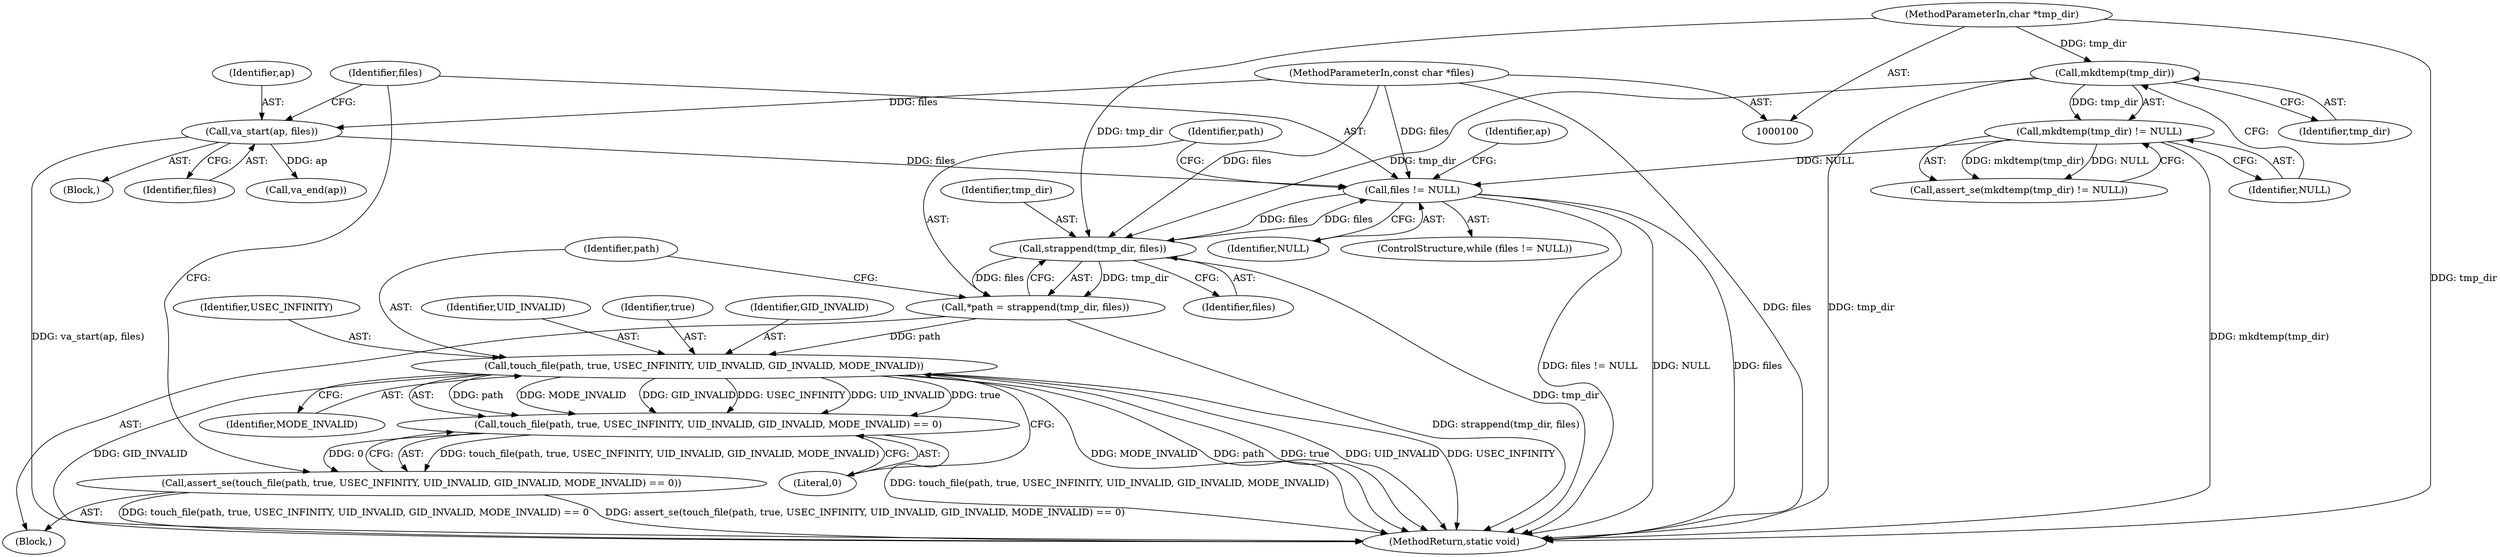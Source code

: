 digraph "0_systemd_ee735086f8670be1591fa9593e80dd60163a7a2f_3@pointer" {
"1000114" [label="(Call,files != NULL)"];
"1000121" [label="(Call,strappend(tmp_dir, files))"];
"1000107" [label="(Call,mkdtemp(tmp_dir))"];
"1000101" [label="(MethodParameterIn,char *tmp_dir)"];
"1000114" [label="(Call,files != NULL)"];
"1000110" [label="(Call,va_start(ap, files))"];
"1000102" [label="(MethodParameterIn,const char *files)"];
"1000106" [label="(Call,mkdtemp(tmp_dir) != NULL)"];
"1000119" [label="(Call,*path = strappend(tmp_dir, files))"];
"1000126" [label="(Call,touch_file(path, true, USEC_INFINITY, UID_INVALID, GID_INVALID, MODE_INVALID))"];
"1000125" [label="(Call,touch_file(path, true, USEC_INFINITY, UID_INVALID, GID_INVALID, MODE_INVALID) == 0)"];
"1000124" [label="(Call,assert_se(touch_file(path, true, USEC_INFINITY, UID_INVALID, GID_INVALID, MODE_INVALID) == 0))"];
"1000108" [label="(Identifier,tmp_dir)"];
"1000116" [label="(Identifier,NULL)"];
"1000105" [label="(Call,assert_se(mkdtemp(tmp_dir) != NULL))"];
"1000114" [label="(Call,files != NULL)"];
"1000112" [label="(Identifier,files)"];
"1000126" [label="(Call,touch_file(path, true, USEC_INFINITY, UID_INVALID, GID_INVALID, MODE_INVALID))"];
"1000131" [label="(Identifier,GID_INVALID)"];
"1000124" [label="(Call,assert_se(touch_file(path, true, USEC_INFINITY, UID_INVALID, GID_INVALID, MODE_INVALID) == 0))"];
"1000107" [label="(Call,mkdtemp(tmp_dir))"];
"1000129" [label="(Identifier,USEC_INFINITY)"];
"1000127" [label="(Identifier,path)"];
"1000102" [label="(MethodParameterIn,const char *files)"];
"1000110" [label="(Call,va_start(ap, files))"];
"1000106" [label="(Call,mkdtemp(tmp_dir) != NULL)"];
"1000134" [label="(Call,va_end(ap))"];
"1000119" [label="(Call,*path = strappend(tmp_dir, files))"];
"1000125" [label="(Call,touch_file(path, true, USEC_INFINITY, UID_INVALID, GID_INVALID, MODE_INVALID) == 0)"];
"1000130" [label="(Identifier,UID_INVALID)"];
"1000133" [label="(Literal,0)"];
"1000135" [label="(Identifier,ap)"];
"1000101" [label="(MethodParameterIn,char *tmp_dir)"];
"1000117" [label="(Block,)"];
"1000123" [label="(Identifier,files)"];
"1000122" [label="(Identifier,tmp_dir)"];
"1000109" [label="(Identifier,NULL)"];
"1000115" [label="(Identifier,files)"];
"1000103" [label="(Block,)"];
"1000111" [label="(Identifier,ap)"];
"1000121" [label="(Call,strappend(tmp_dir, files))"];
"1000132" [label="(Identifier,MODE_INVALID)"];
"1000113" [label="(ControlStructure,while (files != NULL))"];
"1000128" [label="(Identifier,true)"];
"1000136" [label="(MethodReturn,static void)"];
"1000120" [label="(Identifier,path)"];
"1000114" -> "1000113"  [label="AST: "];
"1000114" -> "1000116"  [label="CFG: "];
"1000115" -> "1000114"  [label="AST: "];
"1000116" -> "1000114"  [label="AST: "];
"1000120" -> "1000114"  [label="CFG: "];
"1000135" -> "1000114"  [label="CFG: "];
"1000114" -> "1000136"  [label="DDG: files != NULL"];
"1000114" -> "1000136"  [label="DDG: NULL"];
"1000114" -> "1000136"  [label="DDG: files"];
"1000121" -> "1000114"  [label="DDG: files"];
"1000110" -> "1000114"  [label="DDG: files"];
"1000102" -> "1000114"  [label="DDG: files"];
"1000106" -> "1000114"  [label="DDG: NULL"];
"1000114" -> "1000121"  [label="DDG: files"];
"1000121" -> "1000119"  [label="AST: "];
"1000121" -> "1000123"  [label="CFG: "];
"1000122" -> "1000121"  [label="AST: "];
"1000123" -> "1000121"  [label="AST: "];
"1000119" -> "1000121"  [label="CFG: "];
"1000121" -> "1000136"  [label="DDG: tmp_dir"];
"1000121" -> "1000119"  [label="DDG: tmp_dir"];
"1000121" -> "1000119"  [label="DDG: files"];
"1000107" -> "1000121"  [label="DDG: tmp_dir"];
"1000101" -> "1000121"  [label="DDG: tmp_dir"];
"1000102" -> "1000121"  [label="DDG: files"];
"1000107" -> "1000106"  [label="AST: "];
"1000107" -> "1000108"  [label="CFG: "];
"1000108" -> "1000107"  [label="AST: "];
"1000109" -> "1000107"  [label="CFG: "];
"1000107" -> "1000136"  [label="DDG: tmp_dir"];
"1000107" -> "1000106"  [label="DDG: tmp_dir"];
"1000101" -> "1000107"  [label="DDG: tmp_dir"];
"1000101" -> "1000100"  [label="AST: "];
"1000101" -> "1000136"  [label="DDG: tmp_dir"];
"1000110" -> "1000103"  [label="AST: "];
"1000110" -> "1000112"  [label="CFG: "];
"1000111" -> "1000110"  [label="AST: "];
"1000112" -> "1000110"  [label="AST: "];
"1000115" -> "1000110"  [label="CFG: "];
"1000110" -> "1000136"  [label="DDG: va_start(ap, files)"];
"1000102" -> "1000110"  [label="DDG: files"];
"1000110" -> "1000134"  [label="DDG: ap"];
"1000102" -> "1000100"  [label="AST: "];
"1000102" -> "1000136"  [label="DDG: files"];
"1000106" -> "1000105"  [label="AST: "];
"1000106" -> "1000109"  [label="CFG: "];
"1000109" -> "1000106"  [label="AST: "];
"1000105" -> "1000106"  [label="CFG: "];
"1000106" -> "1000136"  [label="DDG: mkdtemp(tmp_dir)"];
"1000106" -> "1000105"  [label="DDG: mkdtemp(tmp_dir)"];
"1000106" -> "1000105"  [label="DDG: NULL"];
"1000119" -> "1000117"  [label="AST: "];
"1000120" -> "1000119"  [label="AST: "];
"1000127" -> "1000119"  [label="CFG: "];
"1000119" -> "1000136"  [label="DDG: strappend(tmp_dir, files)"];
"1000119" -> "1000126"  [label="DDG: path"];
"1000126" -> "1000125"  [label="AST: "];
"1000126" -> "1000132"  [label="CFG: "];
"1000127" -> "1000126"  [label="AST: "];
"1000128" -> "1000126"  [label="AST: "];
"1000129" -> "1000126"  [label="AST: "];
"1000130" -> "1000126"  [label="AST: "];
"1000131" -> "1000126"  [label="AST: "];
"1000132" -> "1000126"  [label="AST: "];
"1000133" -> "1000126"  [label="CFG: "];
"1000126" -> "1000136"  [label="DDG: MODE_INVALID"];
"1000126" -> "1000136"  [label="DDG: path"];
"1000126" -> "1000136"  [label="DDG: true"];
"1000126" -> "1000136"  [label="DDG: UID_INVALID"];
"1000126" -> "1000136"  [label="DDG: USEC_INFINITY"];
"1000126" -> "1000136"  [label="DDG: GID_INVALID"];
"1000126" -> "1000125"  [label="DDG: path"];
"1000126" -> "1000125"  [label="DDG: MODE_INVALID"];
"1000126" -> "1000125"  [label="DDG: GID_INVALID"];
"1000126" -> "1000125"  [label="DDG: USEC_INFINITY"];
"1000126" -> "1000125"  [label="DDG: UID_INVALID"];
"1000126" -> "1000125"  [label="DDG: true"];
"1000125" -> "1000124"  [label="AST: "];
"1000125" -> "1000133"  [label="CFG: "];
"1000133" -> "1000125"  [label="AST: "];
"1000124" -> "1000125"  [label="CFG: "];
"1000125" -> "1000136"  [label="DDG: touch_file(path, true, USEC_INFINITY, UID_INVALID, GID_INVALID, MODE_INVALID)"];
"1000125" -> "1000124"  [label="DDG: touch_file(path, true, USEC_INFINITY, UID_INVALID, GID_INVALID, MODE_INVALID)"];
"1000125" -> "1000124"  [label="DDG: 0"];
"1000124" -> "1000117"  [label="AST: "];
"1000115" -> "1000124"  [label="CFG: "];
"1000124" -> "1000136"  [label="DDG: touch_file(path, true, USEC_INFINITY, UID_INVALID, GID_INVALID, MODE_INVALID) == 0"];
"1000124" -> "1000136"  [label="DDG: assert_se(touch_file(path, true, USEC_INFINITY, UID_INVALID, GID_INVALID, MODE_INVALID) == 0)"];
}
